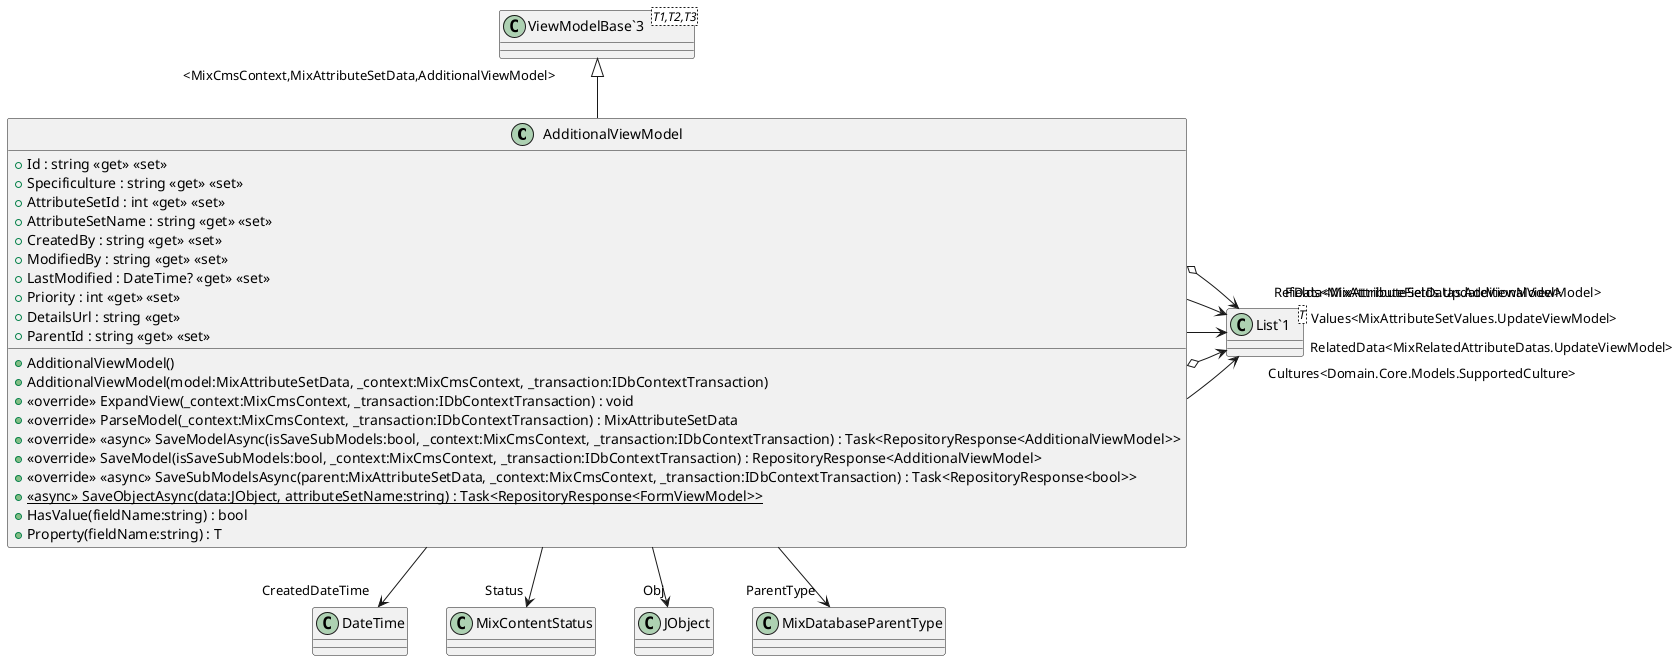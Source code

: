 @startuml
class AdditionalViewModel {
    + Id : string <<get>> <<set>>
    + Specificulture : string <<get>> <<set>>
    + AttributeSetId : int <<get>> <<set>>
    + AttributeSetName : string <<get>> <<set>>
    + CreatedBy : string <<get>> <<set>>
    + ModifiedBy : string <<get>> <<set>>
    + LastModified : DateTime? <<get>> <<set>>
    + Priority : int <<get>> <<set>>
    + DetailsUrl : string <<get>>
    + ParentId : string <<get>> <<set>>
    + AdditionalViewModel()
    + AdditionalViewModel(model:MixAttributeSetData, _context:MixCmsContext, _transaction:IDbContextTransaction)
    + <<override>> ExpandView(_context:MixCmsContext, _transaction:IDbContextTransaction) : void
    + <<override>> ParseModel(_context:MixCmsContext, _transaction:IDbContextTransaction) : MixAttributeSetData
    + <<override>> <<async>> SaveModelAsync(isSaveSubModels:bool, _context:MixCmsContext, _transaction:IDbContextTransaction) : Task<RepositoryResponse<AdditionalViewModel>>
    + <<override>> SaveModel(isSaveSubModels:bool, _context:MixCmsContext, _transaction:IDbContextTransaction) : RepositoryResponse<AdditionalViewModel>
    + <<override>> <<async>> SaveSubModelsAsync(parent:MixAttributeSetData, _context:MixCmsContext, _transaction:IDbContextTransaction) : Task<RepositoryResponse<bool>>
    + {static} <<async>> SaveObjectAsync(data:JObject, attributeSetName:string) : Task<RepositoryResponse<FormViewModel>>
    + HasValue(fieldName:string) : bool
    + Property(fieldName:string) : T
}
class "ViewModelBase`3"<T1,T2,T3> {
}
class "List`1"<T> {
}
"ViewModelBase`3" "<MixCmsContext,MixAttributeSetData,AdditionalViewModel>" <|-- AdditionalViewModel
AdditionalViewModel --> "Cultures<Domain.Core.Models.SupportedCulture>" "List`1"
AdditionalViewModel --> "CreatedDateTime" DateTime
AdditionalViewModel --> "Status" MixContentStatus
AdditionalViewModel --> "Obj" JObject
AdditionalViewModel --> "ParentType" MixDatabaseParentType
AdditionalViewModel o-> "RelatedData<MixRelatedAttributeDatas.UpdateViewModel>" "List`1"
AdditionalViewModel --> "Values<MixAttributeSetValues.UpdateViewModel>" "List`1"
AdditionalViewModel --> "Fields<MixAttributeFields.UpdateViewModel>" "List`1"
AdditionalViewModel o-> "RefData<MixAttributeSetDatas.AdditionalViewModel>" "List`1"
@enduml
